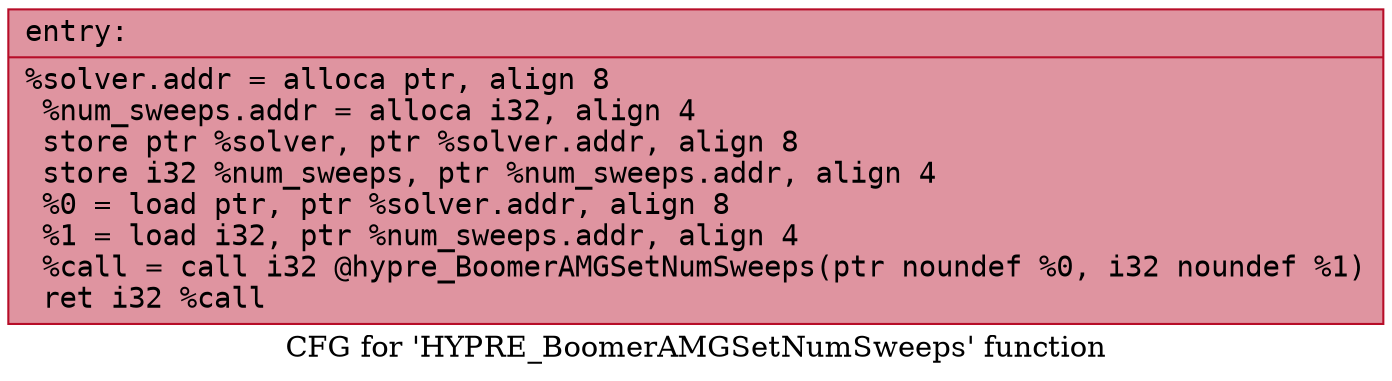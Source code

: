 digraph "CFG for 'HYPRE_BoomerAMGSetNumSweeps' function" {
	label="CFG for 'HYPRE_BoomerAMGSetNumSweeps' function";

	Node0x55f5a9a631c0 [shape=record,color="#b70d28ff", style=filled, fillcolor="#b70d2870" fontname="Courier",label="{entry:\l|  %solver.addr = alloca ptr, align 8\l  %num_sweeps.addr = alloca i32, align 4\l  store ptr %solver, ptr %solver.addr, align 8\l  store i32 %num_sweeps, ptr %num_sweeps.addr, align 4\l  %0 = load ptr, ptr %solver.addr, align 8\l  %1 = load i32, ptr %num_sweeps.addr, align 4\l  %call = call i32 @hypre_BoomerAMGSetNumSweeps(ptr noundef %0, i32 noundef %1)\l  ret i32 %call\l}"];
}
